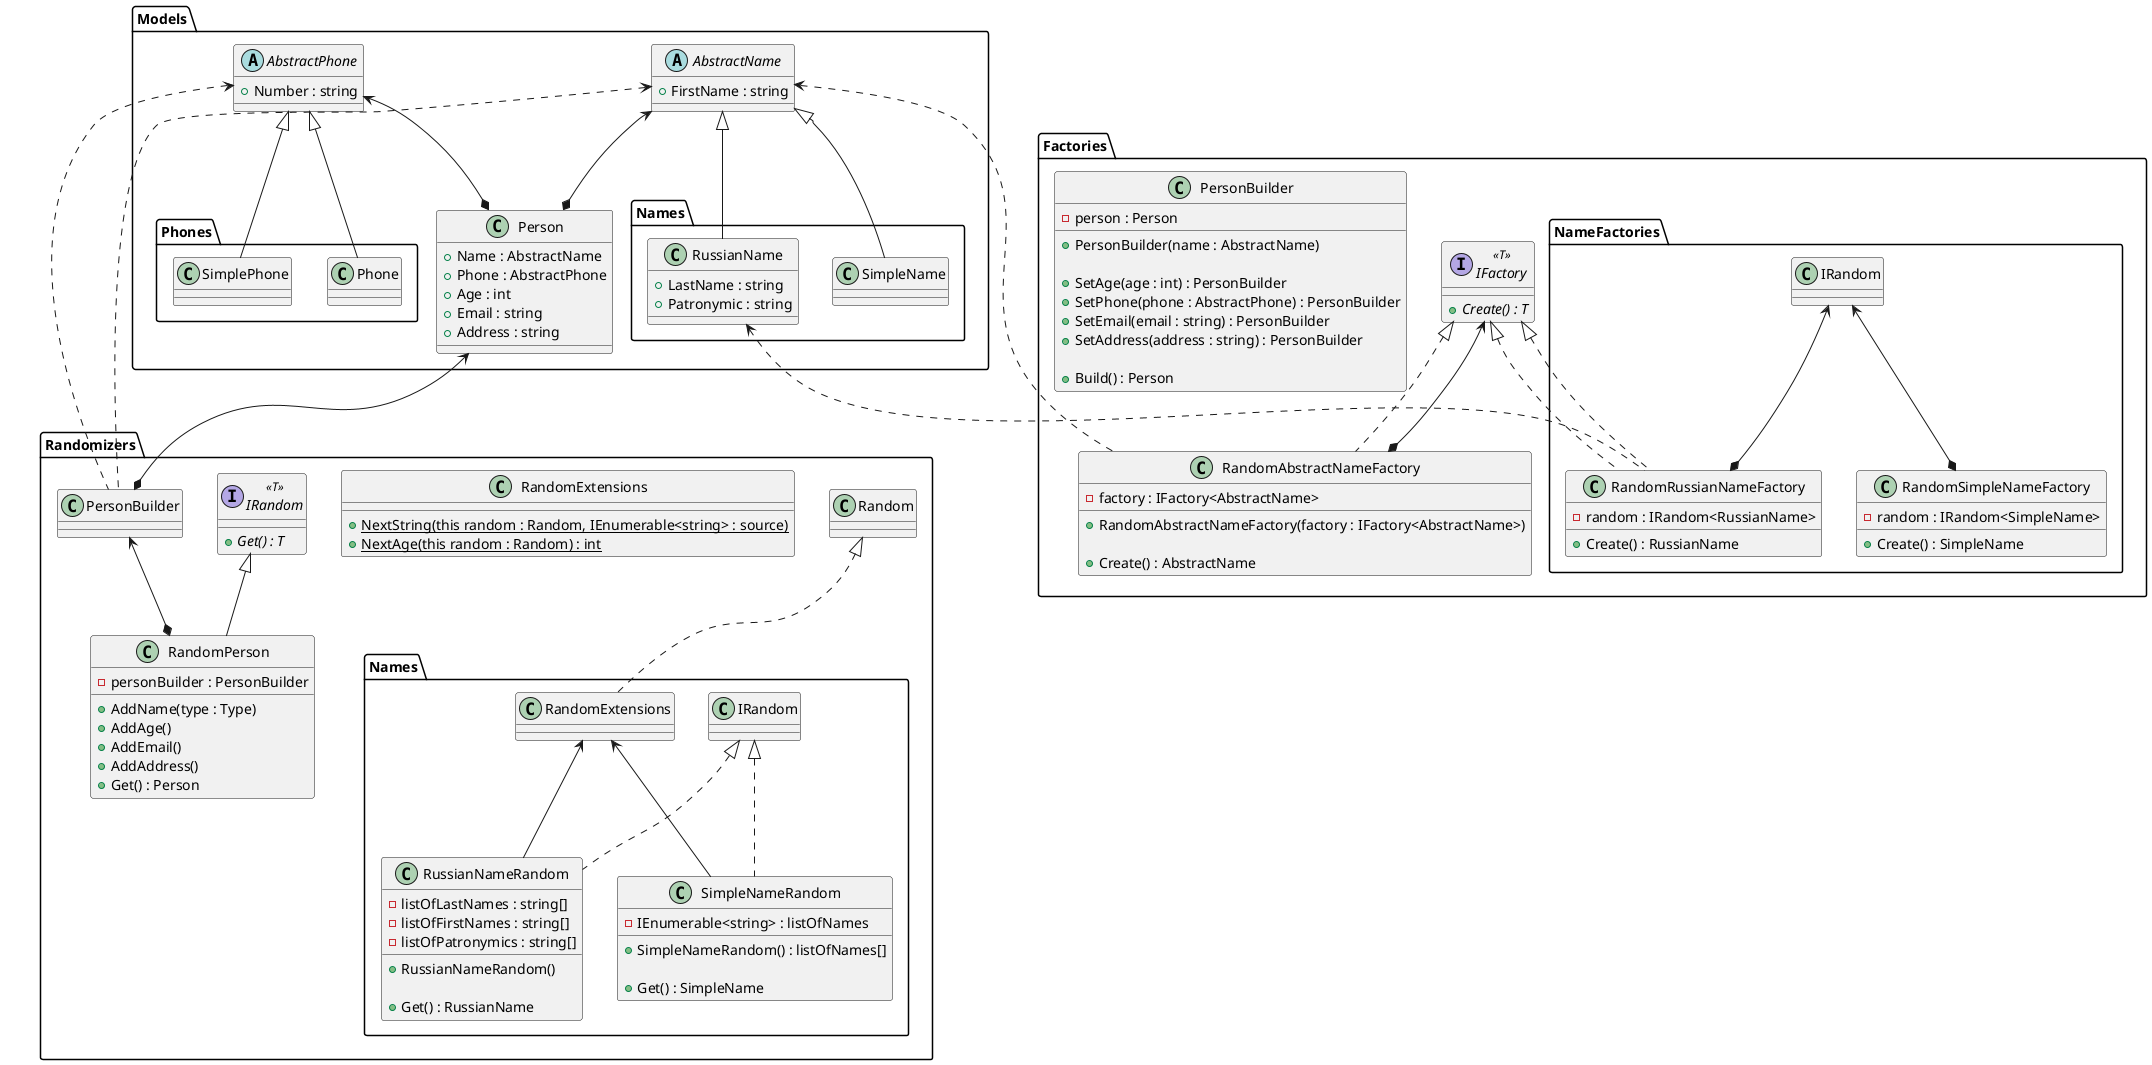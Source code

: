 @startuml
'https://plantuml.com/class-diagram


package Models {
    abstract class AbstractName {
        + FirstName : string
    }
    package Names {
        AbstractName <|-- RussianName
        class RussianName {
            + LastName : string
            + Patronymic : string
        }
        
        AbstractName <|-- SimpleName
        class SimpleName {}
    }
    
    abstract class AbstractPhone {
        + Number : string
    }
    
    package Phones {
        AbstractPhone <|-- SimplePhone
        class SimplePhone {}
        
        AbstractPhone <|-- Phone
        class SimplePhone{ }
    }
    
    AbstractName <--* Person
    AbstractPhone <--* Person
    class Person {
        + Name : AbstractName
        + Phone : AbstractPhone
        + Age : int
        + Email : string
        + Address : string
    }
}

package Randomizers{
    package Names{
        IRandom <|.. RussianNameRandom
        RandomExtensions <-- RussianNameRandom
        class RussianNameRandom {
            - listOfLastNames : string[]
            - listOfFirstNames : string[]
            - listOfPatronymics : string[]
            
            + RussianNameRandom()
            
            + Get() : RussianName
        }
        
        IRandom <|.. SimpleNameRandom
        RandomExtensions <-- SimpleNameRandom
        class SimpleNameRandom {
            - IEnumerable<string> : listOfNames
            
            + SimpleNameRandom() : listOfNames[]
            
            + Get() : SimpleName
        }
        
    }
    Random <|.. RandomExtensions
    class RandomExtensions {
        + {static} NextString(this random : Random, IEnumerable<string> : source)
        + {static} NextAge(this random : Random) : int
    }
    
    interface IRandom<<T>>
    {
        + {abstract} Get() : T
    }
    
    IRandom <|-- RandomPerson
    PersonBuilder <--* RandomPerson
    class RandomPerson{
        - personBuilder : PersonBuilder
        + AddName(type : Type)
        + AddAge()
        + AddEmail()
        + AddAddress()
        + Get() : Person
    }
}



package Factories {
    interface IFactory <<T>> {
        + {abstract} Create() : T
    }
    
    AbstractPhone <.. PersonBuilder
        AbstractName <.. PersonBuilder
        Person <--* PersonBuilder
        class PersonBuilder {
            - person : Person
            + PersonBuilder(name : AbstractName)
            
            + SetAge(age : int) : PersonBuilder
            + SetPhone(phone : AbstractPhone) : PersonBuilder
            + SetEmail(email : string) : PersonBuilder
            + SetAddress(address : string) : PersonBuilder
            
            + Build() : Person
        }
    
    AbstractName <.. RandomAbstractNameFactory
    IFactory <|.. RandomAbstractNameFactory
    IFactory <--* RandomAbstractNameFactory
    class RandomAbstractNameFactory {
        - factory : IFactory<AbstractName>
        
        + RandomAbstractNameFactory(factory : IFactory<AbstractName>)
        
        + Create() : AbstractName
    }
    
    package NameFactories {
        
        RussianName <.. RandomRussianNameFactory
        IFactory <|.. RandomRussianNameFactory
        IRandom <--* RandomRussianNameFactory
        class RandomRussianNameFactory {
            - random : IRandom<RussianName>
            + Create() : RussianName
        }
        
        IFactory <|.. RandomRussianNameFactory
        IRandom <--* RandomSimpleNameFactory
        class RandomSimpleNameFactory{
        - random : IRandom<SimpleName>
        + Create() : SimpleName
        }
    }
}


@enduml